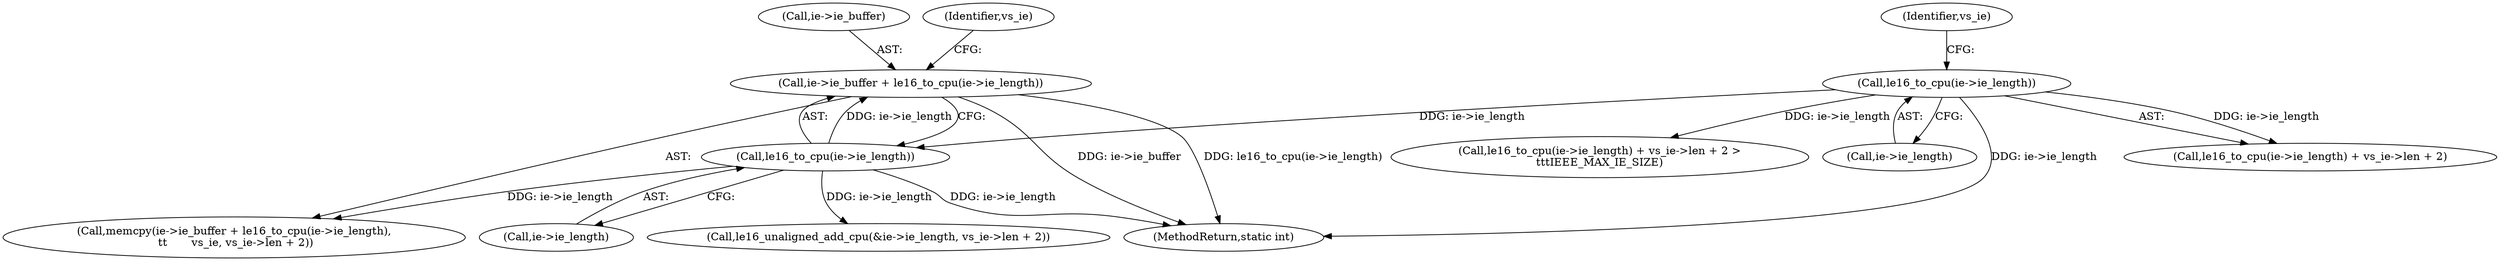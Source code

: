 digraph "0_linux_7caac62ed598a196d6ddf8d9c121e12e082cac3@pointer" {
"1000170" [label="(Call,ie->ie_buffer + le16_to_cpu(ie->ie_length))"];
"1000174" [label="(Call,le16_to_cpu(ie->ie_length))"];
"1000156" [label="(Call,le16_to_cpu(ie->ie_length))"];
"1000175" [label="(Call,ie->ie_length)"];
"1000212" [label="(MethodReturn,static int)"];
"1000174" [label="(Call,le16_to_cpu(ie->ie_length))"];
"1000169" [label="(Call,memcpy(ie->ie_buffer + le16_to_cpu(ie->ie_length),\n \t\t       vs_ie, vs_ie->len + 2))"];
"1000155" [label="(Call,le16_to_cpu(ie->ie_length) + vs_ie->len + 2)"];
"1000162" [label="(Identifier,vs_ie)"];
"1000157" [label="(Call,ie->ie_length)"];
"1000184" [label="(Call,le16_unaligned_add_cpu(&ie->ie_length, vs_ie->len + 2))"];
"1000156" [label="(Call,le16_to_cpu(ie->ie_length))"];
"1000171" [label="(Call,ie->ie_buffer)"];
"1000170" [label="(Call,ie->ie_buffer + le16_to_cpu(ie->ie_length))"];
"1000154" [label="(Call,le16_to_cpu(ie->ie_length) + vs_ie->len + 2 >\n\t\t\tIEEE_MAX_IE_SIZE)"];
"1000178" [label="(Identifier,vs_ie)"];
"1000170" -> "1000169"  [label="AST: "];
"1000170" -> "1000174"  [label="CFG: "];
"1000171" -> "1000170"  [label="AST: "];
"1000174" -> "1000170"  [label="AST: "];
"1000178" -> "1000170"  [label="CFG: "];
"1000170" -> "1000212"  [label="DDG: ie->ie_buffer"];
"1000170" -> "1000212"  [label="DDG: le16_to_cpu(ie->ie_length)"];
"1000174" -> "1000170"  [label="DDG: ie->ie_length"];
"1000174" -> "1000175"  [label="CFG: "];
"1000175" -> "1000174"  [label="AST: "];
"1000174" -> "1000212"  [label="DDG: ie->ie_length"];
"1000174" -> "1000169"  [label="DDG: ie->ie_length"];
"1000156" -> "1000174"  [label="DDG: ie->ie_length"];
"1000174" -> "1000184"  [label="DDG: ie->ie_length"];
"1000156" -> "1000155"  [label="AST: "];
"1000156" -> "1000157"  [label="CFG: "];
"1000157" -> "1000156"  [label="AST: "];
"1000162" -> "1000156"  [label="CFG: "];
"1000156" -> "1000212"  [label="DDG: ie->ie_length"];
"1000156" -> "1000154"  [label="DDG: ie->ie_length"];
"1000156" -> "1000155"  [label="DDG: ie->ie_length"];
}
